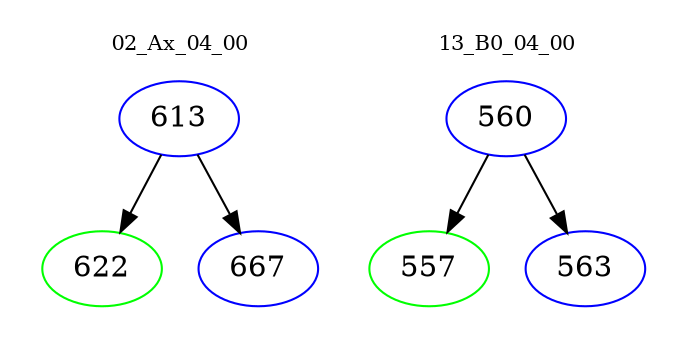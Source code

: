 digraph{
subgraph cluster_0 {
color = white
label = "02_Ax_04_00";
fontsize=10;
T0_613 [label="613", color="blue"]
T0_613 -> T0_622 [color="black"]
T0_622 [label="622", color="green"]
T0_613 -> T0_667 [color="black"]
T0_667 [label="667", color="blue"]
}
subgraph cluster_1 {
color = white
label = "13_B0_04_00";
fontsize=10;
T1_560 [label="560", color="blue"]
T1_560 -> T1_557 [color="black"]
T1_557 [label="557", color="green"]
T1_560 -> T1_563 [color="black"]
T1_563 [label="563", color="blue"]
}
}
